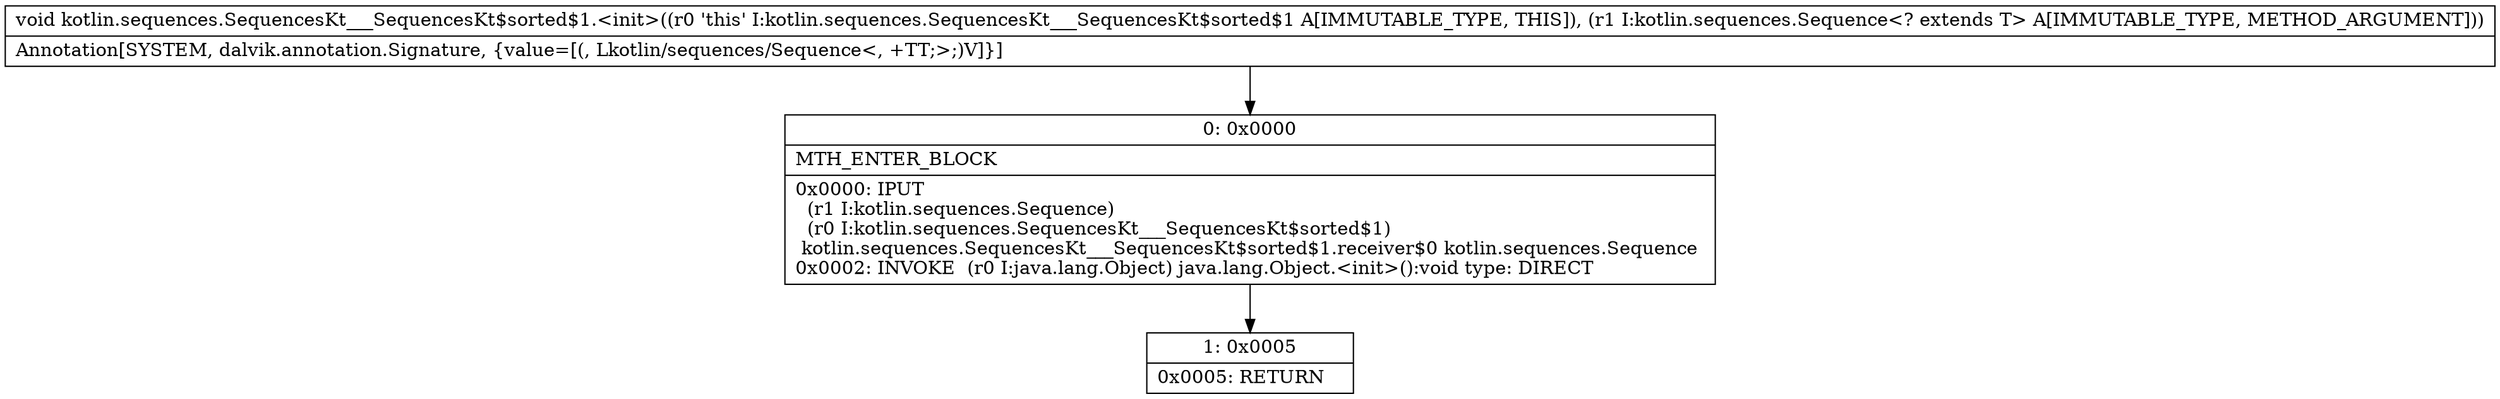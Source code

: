 digraph "CFG forkotlin.sequences.SequencesKt___SequencesKt$sorted$1.\<init\>(Lkotlin\/sequences\/Sequence;)V" {
Node_0 [shape=record,label="{0\:\ 0x0000|MTH_ENTER_BLOCK\l|0x0000: IPUT  \l  (r1 I:kotlin.sequences.Sequence)\l  (r0 I:kotlin.sequences.SequencesKt___SequencesKt$sorted$1)\l kotlin.sequences.SequencesKt___SequencesKt$sorted$1.receiver$0 kotlin.sequences.Sequence \l0x0002: INVOKE  (r0 I:java.lang.Object) java.lang.Object.\<init\>():void type: DIRECT \l}"];
Node_1 [shape=record,label="{1\:\ 0x0005|0x0005: RETURN   \l}"];
MethodNode[shape=record,label="{void kotlin.sequences.SequencesKt___SequencesKt$sorted$1.\<init\>((r0 'this' I:kotlin.sequences.SequencesKt___SequencesKt$sorted$1 A[IMMUTABLE_TYPE, THIS]), (r1 I:kotlin.sequences.Sequence\<? extends T\> A[IMMUTABLE_TYPE, METHOD_ARGUMENT]))  | Annotation[SYSTEM, dalvik.annotation.Signature, \{value=[(, Lkotlin\/sequences\/Sequence\<, +TT;\>;)V]\}]\l}"];
MethodNode -> Node_0;
Node_0 -> Node_1;
}

